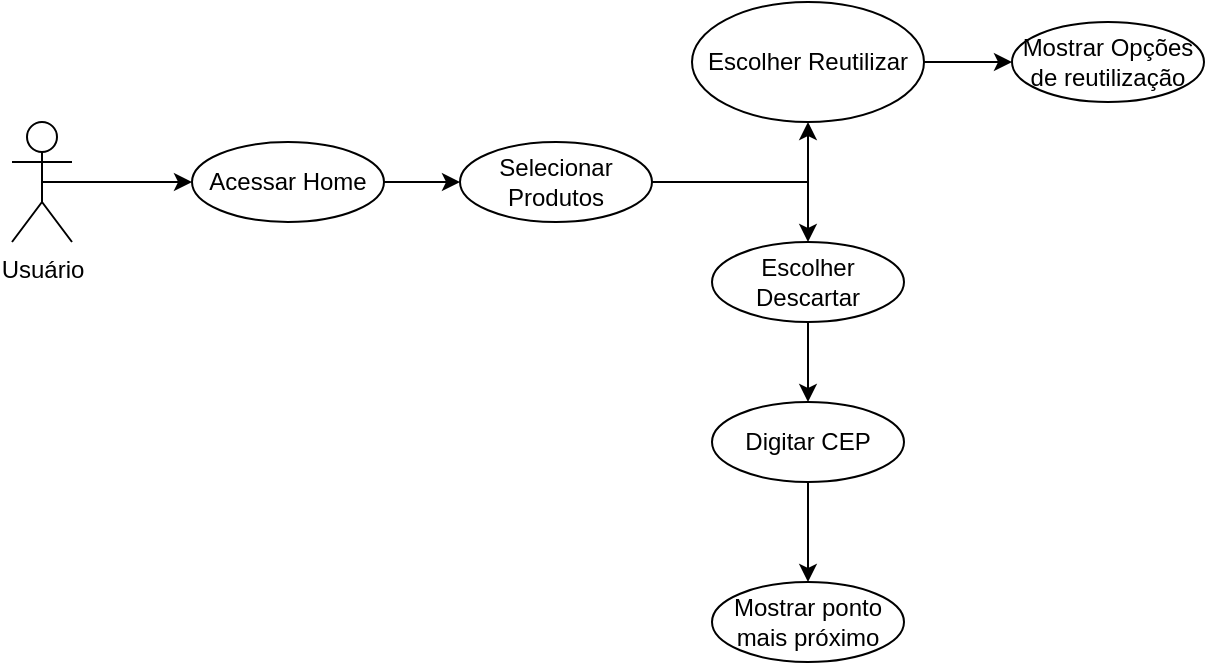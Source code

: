 <mxfile version="21.6.9" type="device">
  <diagram name="Página-1" id="ZKm7N3AmAmUP5rmR4EHh">
    <mxGraphModel dx="1050" dy="534" grid="1" gridSize="10" guides="1" tooltips="1" connect="1" arrows="1" fold="1" page="1" pageScale="1" pageWidth="827" pageHeight="1169" math="0" shadow="0">
      <root>
        <mxCell id="0" />
        <mxCell id="1" parent="0" />
        <mxCell id="f5Ptjw_Tg2OC8eDrRf1G-38" style="edgeStyle=orthogonalEdgeStyle;rounded=0;orthogonalLoop=1;jettySize=auto;html=1;exitX=0.5;exitY=0.5;exitDx=0;exitDy=0;exitPerimeter=0;entryX=0;entryY=0.5;entryDx=0;entryDy=0;" edge="1" parent="1" source="f5Ptjw_Tg2OC8eDrRf1G-1" target="f5Ptjw_Tg2OC8eDrRf1G-2">
          <mxGeometry relative="1" as="geometry" />
        </mxCell>
        <mxCell id="f5Ptjw_Tg2OC8eDrRf1G-1" value="Usuário" style="shape=umlActor;verticalLabelPosition=bottom;verticalAlign=top;html=1;outlineConnect=0;" vertex="1" parent="1">
          <mxGeometry x="110" y="240" width="30" height="60" as="geometry" />
        </mxCell>
        <mxCell id="f5Ptjw_Tg2OC8eDrRf1G-39" style="edgeStyle=orthogonalEdgeStyle;rounded=0;orthogonalLoop=1;jettySize=auto;html=1;exitX=1;exitY=0.5;exitDx=0;exitDy=0;entryX=0;entryY=0.5;entryDx=0;entryDy=0;" edge="1" parent="1" source="f5Ptjw_Tg2OC8eDrRf1G-2" target="f5Ptjw_Tg2OC8eDrRf1G-5">
          <mxGeometry relative="1" as="geometry" />
        </mxCell>
        <mxCell id="f5Ptjw_Tg2OC8eDrRf1G-2" value="Acessar Home" style="ellipse;whiteSpace=wrap;html=1;" vertex="1" parent="1">
          <mxGeometry x="200" y="250" width="96" height="40" as="geometry" />
        </mxCell>
        <mxCell id="f5Ptjw_Tg2OC8eDrRf1G-40" style="edgeStyle=orthogonalEdgeStyle;rounded=0;orthogonalLoop=1;jettySize=auto;html=1;exitX=1;exitY=0.5;exitDx=0;exitDy=0;" edge="1" parent="1" source="f5Ptjw_Tg2OC8eDrRf1G-5" target="f5Ptjw_Tg2OC8eDrRf1G-13">
          <mxGeometry relative="1" as="geometry" />
        </mxCell>
        <mxCell id="f5Ptjw_Tg2OC8eDrRf1G-41" style="edgeStyle=orthogonalEdgeStyle;rounded=0;orthogonalLoop=1;jettySize=auto;html=1;exitX=1;exitY=0.5;exitDx=0;exitDy=0;entryX=0.5;entryY=0;entryDx=0;entryDy=0;" edge="1" parent="1" source="f5Ptjw_Tg2OC8eDrRf1G-5" target="f5Ptjw_Tg2OC8eDrRf1G-23">
          <mxGeometry relative="1" as="geometry" />
        </mxCell>
        <mxCell id="f5Ptjw_Tg2OC8eDrRf1G-5" value="Selecionar Produtos" style="ellipse;whiteSpace=wrap;html=1;" vertex="1" parent="1">
          <mxGeometry x="334" y="250" width="96" height="40" as="geometry" />
        </mxCell>
        <mxCell id="f5Ptjw_Tg2OC8eDrRf1G-42" style="edgeStyle=orthogonalEdgeStyle;rounded=0;orthogonalLoop=1;jettySize=auto;html=1;exitX=1;exitY=0.5;exitDx=0;exitDy=0;entryX=0;entryY=0.5;entryDx=0;entryDy=0;" edge="1" parent="1" source="f5Ptjw_Tg2OC8eDrRf1G-13" target="f5Ptjw_Tg2OC8eDrRf1G-27">
          <mxGeometry relative="1" as="geometry" />
        </mxCell>
        <mxCell id="f5Ptjw_Tg2OC8eDrRf1G-13" value="Escolher Reutilizar" style="ellipse;whiteSpace=wrap;html=1;" vertex="1" parent="1">
          <mxGeometry x="450" y="180" width="116" height="60" as="geometry" />
        </mxCell>
        <mxCell id="f5Ptjw_Tg2OC8eDrRf1G-37" style="edgeStyle=orthogonalEdgeStyle;rounded=0;orthogonalLoop=1;jettySize=auto;html=1;exitX=0.5;exitY=1;exitDx=0;exitDy=0;entryX=0.5;entryY=0;entryDx=0;entryDy=0;" edge="1" parent="1" source="f5Ptjw_Tg2OC8eDrRf1G-23" target="f5Ptjw_Tg2OC8eDrRf1G-30">
          <mxGeometry relative="1" as="geometry" />
        </mxCell>
        <mxCell id="f5Ptjw_Tg2OC8eDrRf1G-23" value="Escolher Descartar" style="ellipse;whiteSpace=wrap;html=1;" vertex="1" parent="1">
          <mxGeometry x="460" y="300" width="96" height="40" as="geometry" />
        </mxCell>
        <mxCell id="f5Ptjw_Tg2OC8eDrRf1G-27" value="Mostrar Opções de reutilização" style="ellipse;whiteSpace=wrap;html=1;" vertex="1" parent="1">
          <mxGeometry x="610" y="190" width="96" height="40" as="geometry" />
        </mxCell>
        <mxCell id="f5Ptjw_Tg2OC8eDrRf1G-36" style="edgeStyle=orthogonalEdgeStyle;rounded=0;orthogonalLoop=1;jettySize=auto;html=1;exitX=0.5;exitY=1;exitDx=0;exitDy=0;entryX=0.5;entryY=0;entryDx=0;entryDy=0;" edge="1" parent="1" source="f5Ptjw_Tg2OC8eDrRf1G-30" target="f5Ptjw_Tg2OC8eDrRf1G-33">
          <mxGeometry relative="1" as="geometry" />
        </mxCell>
        <mxCell id="f5Ptjw_Tg2OC8eDrRf1G-30" value="Digitar CEP" style="ellipse;whiteSpace=wrap;html=1;" vertex="1" parent="1">
          <mxGeometry x="460" y="380" width="96" height="40" as="geometry" />
        </mxCell>
        <mxCell id="f5Ptjw_Tg2OC8eDrRf1G-33" value="Mostrar ponto mais próximo" style="ellipse;whiteSpace=wrap;html=1;" vertex="1" parent="1">
          <mxGeometry x="460" y="470" width="96" height="40" as="geometry" />
        </mxCell>
      </root>
    </mxGraphModel>
  </diagram>
</mxfile>
